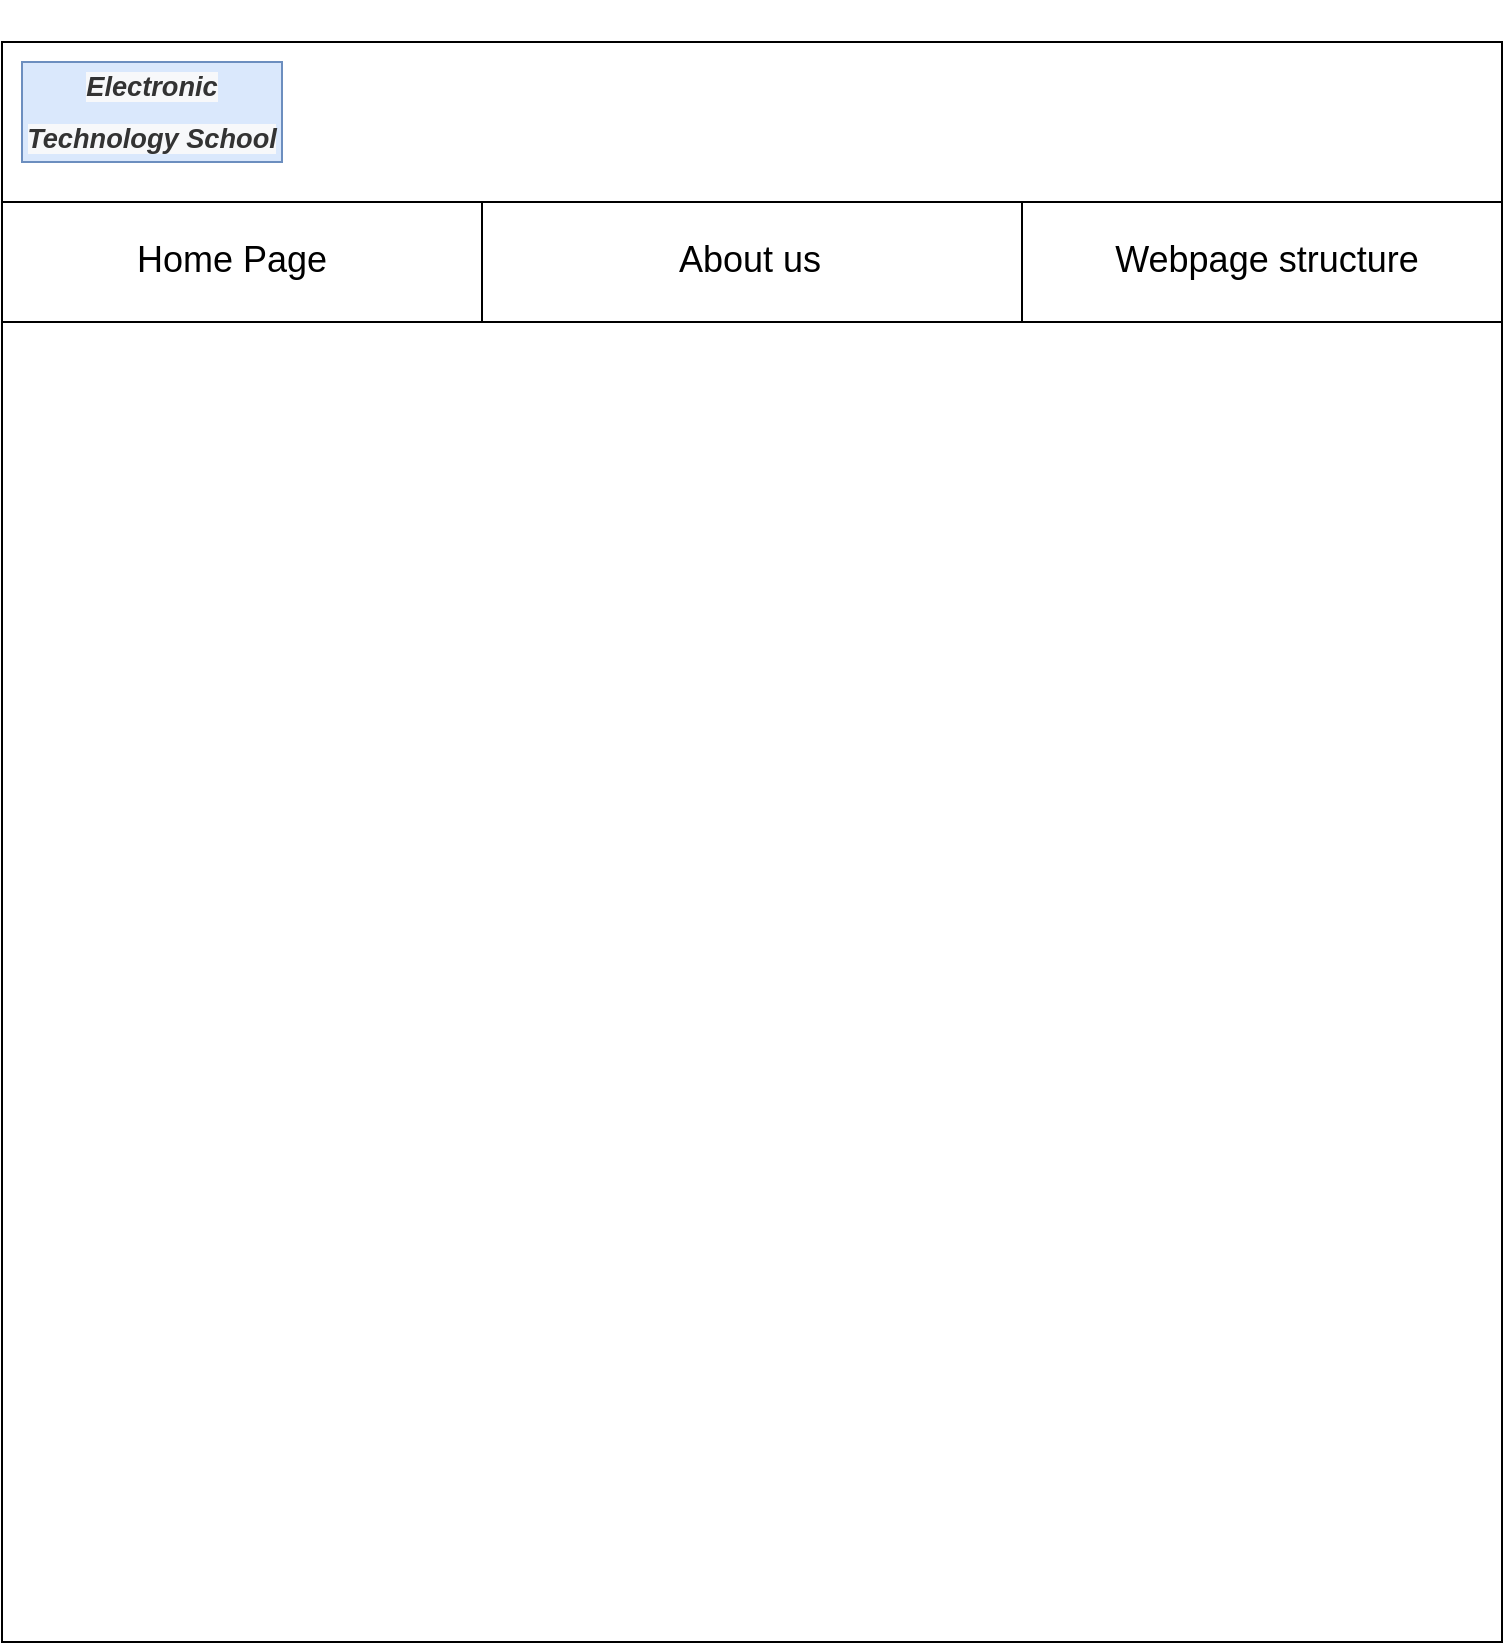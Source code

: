 <mxfile version="16.5.1" type="device"><diagram id="ca_5A8XKxZ9VMMXLzwBp" name="第 1 页"><mxGraphModel dx="1038" dy="641" grid="1" gridSize="10" guides="1" tooltips="1" connect="1" arrows="1" fold="1" page="1" pageScale="1" pageWidth="827" pageHeight="1169" math="0" shadow="0"><root><mxCell id="0"/><mxCell id="1" parent="0"/><mxCell id="qA4F6TusXjIwk7uBksTo-1" value="" style="rounded=0;whiteSpace=wrap;html=1;" vertex="1" parent="1"><mxGeometry x="40" y="40" width="750" height="800" as="geometry"/></mxCell><mxCell id="qA4F6TusXjIwk7uBksTo-2" value="&lt;span style=&quot;color: rgb(51 , 51 , 51) ; font-family: &amp;#34;tahoma&amp;#34; , &amp;#34;microsoft yahei&amp;#34; , , , &amp;#34;malgun gothic&amp;#34; , sans-serif ; font-size: 13.6px ; line-height: 25.988px ; text-align: justify ; background-color: rgb(247 , 248 , 250)&quot;&gt;&lt;i&gt;&lt;b&gt;Electronic Technology School&lt;/b&gt;&lt;/i&gt;&lt;/span&gt;" style="text;html=1;strokeColor=#6c8ebf;fillColor=#dae8fc;align=center;verticalAlign=middle;whiteSpace=wrap;rounded=0;" vertex="1" parent="1"><mxGeometry x="50" y="50" width="130" height="50" as="geometry"/></mxCell><mxCell id="qA4F6TusXjIwk7uBksTo-3" value="" style="rounded=0;whiteSpace=wrap;html=1;fontSize=143;" vertex="1" parent="1"><mxGeometry x="40" y="120" width="750" height="60" as="geometry"/></mxCell><mxCell id="qA4F6TusXjIwk7uBksTo-7" value="" style="endArrow=none;html=1;rounded=0;fontSize=143;" edge="1" parent="1"><mxGeometry width="50" height="50" relative="1" as="geometry"><mxPoint x="280" y="180" as="sourcePoint"/><mxPoint x="280" y="120" as="targetPoint"/></mxGeometry></mxCell><mxCell id="qA4F6TusXjIwk7uBksTo-8" value="" style="endArrow=none;html=1;rounded=0;fontSize=143;" edge="1" parent="1"><mxGeometry width="50" height="50" relative="1" as="geometry"><mxPoint x="550" y="180" as="sourcePoint"/><mxPoint x="550" y="120" as="targetPoint"/></mxGeometry></mxCell><mxCell id="qA4F6TusXjIwk7uBksTo-10" value="&lt;font style=&quot;font-size: 18px&quot;&gt;Home Page&lt;/font&gt;" style="text;html=1;strokeColor=none;fillColor=none;align=center;verticalAlign=middle;whiteSpace=wrap;rounded=0;fontSize=143;" vertex="1" parent="1"><mxGeometry x="90" y="90" width="130" height="30" as="geometry"/></mxCell><mxCell id="qA4F6TusXjIwk7uBksTo-11" value="&lt;font style=&quot;font-size: 18px&quot;&gt;About us&lt;/font&gt;" style="text;html=1;strokeColor=none;fillColor=none;align=center;verticalAlign=middle;whiteSpace=wrap;rounded=0;fontSize=143;" vertex="1" parent="1"><mxGeometry x="349" y="90" width="130" height="30" as="geometry"/></mxCell><mxCell id="qA4F6TusXjIwk7uBksTo-13" value="&lt;span style=&quot;font-size: 18px&quot;&gt;Webpage structure&amp;nbsp;&lt;/span&gt;" style="text;html=1;strokeColor=none;fillColor=none;align=center;verticalAlign=middle;whiteSpace=wrap;rounded=0;fontSize=143;" vertex="1" parent="1"><mxGeometry x="590" y="90" width="170" height="30" as="geometry"/></mxCell></root></mxGraphModel></diagram></mxfile>